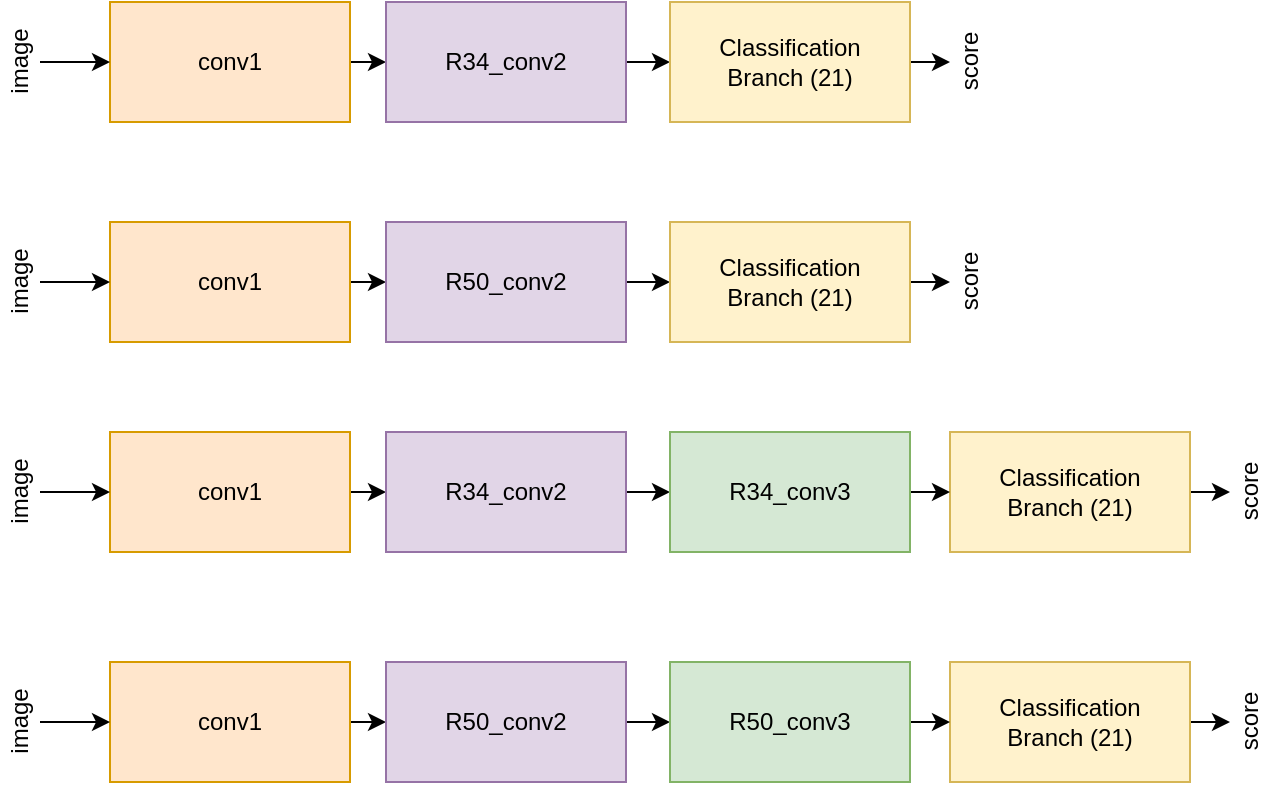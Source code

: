 <mxfile version="18.1.1" type="device"><diagram id="T6G_AJsC7ofdgZiTMQge" name="Page-1"><mxGraphModel dx="1778" dy="784" grid="1" gridSize="10" guides="1" tooltips="1" connect="1" arrows="1" fold="1" page="1" pageScale="1" pageWidth="827" pageHeight="1169" math="0" shadow="0"><root><mxCell id="0"/><mxCell id="1" parent="0"/><mxCell id="jGR_dJrfLnVvgy1PlHxm-5" style="edgeStyle=orthogonalEdgeStyle;rounded=0;orthogonalLoop=1;jettySize=auto;html=1;exitX=1;exitY=0.5;exitDx=0;exitDy=0;entryX=0;entryY=0.5;entryDx=0;entryDy=0;" parent="1" source="jGR_dJrfLnVvgy1PlHxm-1" target="jGR_dJrfLnVvgy1PlHxm-2" edge="1"><mxGeometry relative="1" as="geometry"/></mxCell><mxCell id="jGR_dJrfLnVvgy1PlHxm-1" value="conv1" style="rounded=0;whiteSpace=wrap;html=1;fillColor=#ffe6cc;strokeColor=#d79b00;" parent="1" vertex="1"><mxGeometry x="90" y="370" width="120" height="60" as="geometry"/></mxCell><mxCell id="jGR_dJrfLnVvgy1PlHxm-6" style="edgeStyle=orthogonalEdgeStyle;rounded=0;orthogonalLoop=1;jettySize=auto;html=1;exitX=1;exitY=0.5;exitDx=0;exitDy=0;entryX=0;entryY=0.5;entryDx=0;entryDy=0;" parent="1" source="jGR_dJrfLnVvgy1PlHxm-2" edge="1"><mxGeometry relative="1" as="geometry"><mxPoint x="370" y="400" as="targetPoint"/></mxGeometry></mxCell><mxCell id="jGR_dJrfLnVvgy1PlHxm-2" value="R34_conv2" style="rounded=0;whiteSpace=wrap;html=1;fillColor=#e1d5e7;strokeColor=#9673a6;" parent="1" vertex="1"><mxGeometry x="228" y="370" width="120" height="60" as="geometry"/></mxCell><mxCell id="jGR_dJrfLnVvgy1PlHxm-13" style="edgeStyle=orthogonalEdgeStyle;rounded=0;orthogonalLoop=1;jettySize=auto;html=1;entryX=0;entryY=0.5;entryDx=0;entryDy=0;" parent="1" source="jGR_dJrfLnVvgy1PlHxm-12" target="jGR_dJrfLnVvgy1PlHxm-1" edge="1"><mxGeometry relative="1" as="geometry"/></mxCell><mxCell id="jGR_dJrfLnVvgy1PlHxm-12" value="image" style="text;html=1;align=center;verticalAlign=middle;resizable=0;points=[];autosize=1;strokeColor=none;fillColor=none;rotation=-90;" parent="1" vertex="1"><mxGeometry x="20" y="390" width="50" height="20" as="geometry"/></mxCell><mxCell id="jGR_dJrfLnVvgy1PlHxm-31" style="edgeStyle=orthogonalEdgeStyle;curved=1;rounded=0;orthogonalLoop=1;jettySize=auto;html=1;exitX=0.5;exitY=1;exitDx=0;exitDy=0;entryX=0.5;entryY=0;entryDx=0;entryDy=0;endArrow=classic;endFill=1;" parent="1" edge="1"><mxGeometry relative="1" as="geometry"><mxPoint x="690" y="400" as="sourcePoint"/></mxGeometry></mxCell><mxCell id="jGR_dJrfLnVvgy1PlHxm-34" style="edgeStyle=orthogonalEdgeStyle;curved=1;rounded=0;orthogonalLoop=1;jettySize=auto;html=1;exitX=0.5;exitY=1;exitDx=0;exitDy=0;entryX=0.5;entryY=0;entryDx=0;entryDy=0;endArrow=classic;endFill=1;" parent="1" edge="1"><mxGeometry relative="1" as="geometry"><mxPoint x="810" y="400" as="sourcePoint"/></mxGeometry></mxCell><mxCell id="jGR_dJrfLnVvgy1PlHxm-35" style="edgeStyle=orthogonalEdgeStyle;curved=1;rounded=0;orthogonalLoop=1;jettySize=auto;html=1;exitX=0.5;exitY=1;exitDx=0;exitDy=0;entryX=0.5;entryY=0;entryDx=0;entryDy=0;endArrow=classic;endFill=1;" parent="1" edge="1"><mxGeometry relative="1" as="geometry"><mxPoint x="850" y="400" as="sourcePoint"/></mxGeometry></mxCell><mxCell id="jGR_dJrfLnVvgy1PlHxm-36" style="edgeStyle=orthogonalEdgeStyle;curved=1;rounded=0;orthogonalLoop=1;jettySize=auto;html=1;exitX=0.5;exitY=1;exitDx=0;exitDy=0;entryX=0.5;entryY=0;entryDx=0;entryDy=0;endArrow=classic;endFill=1;" parent="1" edge="1"><mxGeometry relative="1" as="geometry"><mxPoint x="890" y="400" as="sourcePoint"/></mxGeometry></mxCell><mxCell id="jGR_dJrfLnVvgy1PlHxm-37" style="edgeStyle=orthogonalEdgeStyle;curved=1;rounded=0;orthogonalLoop=1;jettySize=auto;html=1;exitX=0.5;exitY=1;exitDx=0;exitDy=0;entryX=0.5;entryY=0;entryDx=0;entryDy=0;endArrow=classic;endFill=1;" parent="1" edge="1"><mxGeometry relative="1" as="geometry"><mxPoint x="930" y="400" as="sourcePoint"/></mxGeometry></mxCell><mxCell id="6ExmRbZPICdjHKtpGYPM-5" style="edgeStyle=orthogonalEdgeStyle;rounded=0;orthogonalLoop=1;jettySize=auto;html=1;exitX=1;exitY=0.5;exitDx=0;exitDy=0;entryX=0.5;entryY=0;entryDx=0;entryDy=0;entryPerimeter=0;" parent="1" source="6ExmRbZPICdjHKtpGYPM-1" target="6ExmRbZPICdjHKtpGYPM-2" edge="1"><mxGeometry relative="1" as="geometry"/></mxCell><mxCell id="6ExmRbZPICdjHKtpGYPM-1" value="Classification&lt;br&gt;Branch (21)" style="rounded=0;whiteSpace=wrap;html=1;fillColor=#fff2cc;strokeColor=#d6b656;" parent="1" vertex="1"><mxGeometry x="370" y="370" width="120" height="60" as="geometry"/></mxCell><mxCell id="6ExmRbZPICdjHKtpGYPM-2" value="score" style="text;html=1;align=center;verticalAlign=middle;resizable=0;points=[];autosize=1;strokeColor=none;fillColor=none;rotation=-90;" parent="1" vertex="1"><mxGeometry x="500" y="390" width="40" height="20" as="geometry"/></mxCell><mxCell id="6ExmRbZPICdjHKtpGYPM-6" style="edgeStyle=orthogonalEdgeStyle;rounded=0;orthogonalLoop=1;jettySize=auto;html=1;exitX=1;exitY=0.5;exitDx=0;exitDy=0;entryX=0;entryY=0.5;entryDx=0;entryDy=0;" parent="1" source="6ExmRbZPICdjHKtpGYPM-7" target="6ExmRbZPICdjHKtpGYPM-9" edge="1"><mxGeometry relative="1" as="geometry"/></mxCell><mxCell id="6ExmRbZPICdjHKtpGYPM-7" value="conv1" style="rounded=0;whiteSpace=wrap;html=1;fillColor=#ffe6cc;strokeColor=#d79b00;" parent="1" vertex="1"><mxGeometry x="90" y="480" width="120" height="60" as="geometry"/></mxCell><mxCell id="6ExmRbZPICdjHKtpGYPM-8" style="edgeStyle=orthogonalEdgeStyle;rounded=0;orthogonalLoop=1;jettySize=auto;html=1;exitX=1;exitY=0.5;exitDx=0;exitDy=0;entryX=0;entryY=0.5;entryDx=0;entryDy=0;" parent="1" source="6ExmRbZPICdjHKtpGYPM-9" edge="1"><mxGeometry relative="1" as="geometry"><mxPoint x="370" y="510" as="targetPoint"/></mxGeometry></mxCell><mxCell id="6ExmRbZPICdjHKtpGYPM-9" value="R50_conv2" style="rounded=0;whiteSpace=wrap;html=1;fillColor=#e1d5e7;strokeColor=#9673a6;" parent="1" vertex="1"><mxGeometry x="228" y="480" width="120" height="60" as="geometry"/></mxCell><mxCell id="6ExmRbZPICdjHKtpGYPM-10" style="edgeStyle=orthogonalEdgeStyle;rounded=0;orthogonalLoop=1;jettySize=auto;html=1;entryX=0;entryY=0.5;entryDx=0;entryDy=0;" parent="1" source="6ExmRbZPICdjHKtpGYPM-11" target="6ExmRbZPICdjHKtpGYPM-7" edge="1"><mxGeometry relative="1" as="geometry"/></mxCell><mxCell id="6ExmRbZPICdjHKtpGYPM-11" value="image" style="text;html=1;align=center;verticalAlign=middle;resizable=0;points=[];autosize=1;strokeColor=none;fillColor=none;rotation=-90;" parent="1" vertex="1"><mxGeometry x="20" y="500" width="50" height="20" as="geometry"/></mxCell><mxCell id="6ExmRbZPICdjHKtpGYPM-12" style="edgeStyle=orthogonalEdgeStyle;rounded=0;orthogonalLoop=1;jettySize=auto;html=1;exitX=1;exitY=0.5;exitDx=0;exitDy=0;entryX=0.5;entryY=0;entryDx=0;entryDy=0;entryPerimeter=0;" parent="1" source="6ExmRbZPICdjHKtpGYPM-13" target="6ExmRbZPICdjHKtpGYPM-14" edge="1"><mxGeometry relative="1" as="geometry"/></mxCell><mxCell id="6ExmRbZPICdjHKtpGYPM-13" value="Classification&lt;br&gt;Branch (21)" style="rounded=0;whiteSpace=wrap;html=1;fillColor=#fff2cc;strokeColor=#d6b656;" parent="1" vertex="1"><mxGeometry x="370" y="480" width="120" height="60" as="geometry"/></mxCell><mxCell id="6ExmRbZPICdjHKtpGYPM-14" value="score" style="text;html=1;align=center;verticalAlign=middle;resizable=0;points=[];autosize=1;strokeColor=none;fillColor=none;rotation=-90;" parent="1" vertex="1"><mxGeometry x="500" y="500" width="40" height="20" as="geometry"/></mxCell><mxCell id="6ExmRbZPICdjHKtpGYPM-15" style="edgeStyle=orthogonalEdgeStyle;rounded=0;orthogonalLoop=1;jettySize=auto;html=1;exitX=1;exitY=0.5;exitDx=0;exitDy=0;entryX=0;entryY=0.5;entryDx=0;entryDy=0;" parent="1" source="6ExmRbZPICdjHKtpGYPM-16" target="6ExmRbZPICdjHKtpGYPM-18" edge="1"><mxGeometry relative="1" as="geometry"/></mxCell><mxCell id="6ExmRbZPICdjHKtpGYPM-16" value="conv1" style="rounded=0;whiteSpace=wrap;html=1;fillColor=#ffe6cc;strokeColor=#d79b00;" parent="1" vertex="1"><mxGeometry x="90" y="585" width="120" height="60" as="geometry"/></mxCell><mxCell id="6ExmRbZPICdjHKtpGYPM-17" style="edgeStyle=orthogonalEdgeStyle;rounded=0;orthogonalLoop=1;jettySize=auto;html=1;exitX=1;exitY=0.5;exitDx=0;exitDy=0;entryX=0;entryY=0.5;entryDx=0;entryDy=0;" parent="1" source="6ExmRbZPICdjHKtpGYPM-18" edge="1"><mxGeometry relative="1" as="geometry"><mxPoint x="370" y="615" as="targetPoint"/></mxGeometry></mxCell><mxCell id="6ExmRbZPICdjHKtpGYPM-18" value="R34_conv2" style="rounded=0;whiteSpace=wrap;html=1;fillColor=#e1d5e7;strokeColor=#9673a6;" parent="1" vertex="1"><mxGeometry x="228" y="585" width="120" height="60" as="geometry"/></mxCell><mxCell id="6ExmRbZPICdjHKtpGYPM-19" style="edgeStyle=orthogonalEdgeStyle;rounded=0;orthogonalLoop=1;jettySize=auto;html=1;entryX=0;entryY=0.5;entryDx=0;entryDy=0;" parent="1" source="6ExmRbZPICdjHKtpGYPM-20" target="6ExmRbZPICdjHKtpGYPM-16" edge="1"><mxGeometry relative="1" as="geometry"/></mxCell><mxCell id="6ExmRbZPICdjHKtpGYPM-20" value="image" style="text;html=1;align=center;verticalAlign=middle;resizable=0;points=[];autosize=1;strokeColor=none;fillColor=none;rotation=-90;" parent="1" vertex="1"><mxGeometry x="20" y="605" width="50" height="20" as="geometry"/></mxCell><mxCell id="6ExmRbZPICdjHKtpGYPM-21" style="edgeStyle=orthogonalEdgeStyle;rounded=0;orthogonalLoop=1;jettySize=auto;html=1;exitX=1;exitY=0.5;exitDx=0;exitDy=0;entryX=0.5;entryY=0;entryDx=0;entryDy=0;entryPerimeter=0;" parent="1" source="6ExmRbZPICdjHKtpGYPM-22" target="6ExmRbZPICdjHKtpGYPM-23" edge="1"><mxGeometry relative="1" as="geometry"/></mxCell><mxCell id="6ExmRbZPICdjHKtpGYPM-22" value="Classification&lt;br&gt;Branch (21)" style="rounded=0;whiteSpace=wrap;html=1;fillColor=#fff2cc;strokeColor=#d6b656;" parent="1" vertex="1"><mxGeometry x="510" y="585" width="120" height="60" as="geometry"/></mxCell><mxCell id="6ExmRbZPICdjHKtpGYPM-23" value="score" style="text;html=1;align=center;verticalAlign=middle;resizable=0;points=[];autosize=1;strokeColor=none;fillColor=none;rotation=-90;" parent="1" vertex="1"><mxGeometry x="640" y="605" width="40" height="20" as="geometry"/></mxCell><mxCell id="6ExmRbZPICdjHKtpGYPM-25" style="edgeStyle=orthogonalEdgeStyle;rounded=0;orthogonalLoop=1;jettySize=auto;html=1;exitX=1;exitY=0.5;exitDx=0;exitDy=0;entryX=0;entryY=0.5;entryDx=0;entryDy=0;" parent="1" source="6ExmRbZPICdjHKtpGYPM-24" target="6ExmRbZPICdjHKtpGYPM-22" edge="1"><mxGeometry relative="1" as="geometry"/></mxCell><mxCell id="6ExmRbZPICdjHKtpGYPM-24" value="R34_conv3" style="rounded=0;whiteSpace=wrap;html=1;fillColor=#d5e8d4;strokeColor=#82b366;" parent="1" vertex="1"><mxGeometry x="370" y="585" width="120" height="60" as="geometry"/></mxCell><mxCell id="6ExmRbZPICdjHKtpGYPM-26" style="edgeStyle=orthogonalEdgeStyle;rounded=0;orthogonalLoop=1;jettySize=auto;html=1;exitX=1;exitY=0.5;exitDx=0;exitDy=0;entryX=0;entryY=0.5;entryDx=0;entryDy=0;" parent="1" source="6ExmRbZPICdjHKtpGYPM-27" target="6ExmRbZPICdjHKtpGYPM-29" edge="1"><mxGeometry relative="1" as="geometry"/></mxCell><mxCell id="6ExmRbZPICdjHKtpGYPM-27" value="conv1" style="rounded=0;whiteSpace=wrap;html=1;fillColor=#ffe6cc;strokeColor=#d79b00;" parent="1" vertex="1"><mxGeometry x="90" y="700" width="120" height="60" as="geometry"/></mxCell><mxCell id="6ExmRbZPICdjHKtpGYPM-28" style="edgeStyle=orthogonalEdgeStyle;rounded=0;orthogonalLoop=1;jettySize=auto;html=1;exitX=1;exitY=0.5;exitDx=0;exitDy=0;entryX=0;entryY=0.5;entryDx=0;entryDy=0;" parent="1" source="6ExmRbZPICdjHKtpGYPM-29" edge="1"><mxGeometry relative="1" as="geometry"><mxPoint x="370" y="730" as="targetPoint"/></mxGeometry></mxCell><mxCell id="6ExmRbZPICdjHKtpGYPM-29" value="R50_conv2" style="rounded=0;whiteSpace=wrap;html=1;fillColor=#e1d5e7;strokeColor=#9673a6;" parent="1" vertex="1"><mxGeometry x="228" y="700" width="120" height="60" as="geometry"/></mxCell><mxCell id="6ExmRbZPICdjHKtpGYPM-30" style="edgeStyle=orthogonalEdgeStyle;rounded=0;orthogonalLoop=1;jettySize=auto;html=1;entryX=0;entryY=0.5;entryDx=0;entryDy=0;" parent="1" source="6ExmRbZPICdjHKtpGYPM-31" target="6ExmRbZPICdjHKtpGYPM-27" edge="1"><mxGeometry relative="1" as="geometry"/></mxCell><mxCell id="6ExmRbZPICdjHKtpGYPM-31" value="image" style="text;html=1;align=center;verticalAlign=middle;resizable=0;points=[];autosize=1;strokeColor=none;fillColor=none;rotation=-90;" parent="1" vertex="1"><mxGeometry x="20" y="720" width="50" height="20" as="geometry"/></mxCell><mxCell id="6ExmRbZPICdjHKtpGYPM-32" style="edgeStyle=orthogonalEdgeStyle;rounded=0;orthogonalLoop=1;jettySize=auto;html=1;exitX=1;exitY=0.5;exitDx=0;exitDy=0;entryX=0.5;entryY=0;entryDx=0;entryDy=0;entryPerimeter=0;" parent="1" source="6ExmRbZPICdjHKtpGYPM-33" target="6ExmRbZPICdjHKtpGYPM-34" edge="1"><mxGeometry relative="1" as="geometry"/></mxCell><mxCell id="6ExmRbZPICdjHKtpGYPM-33" value="Classification&lt;br&gt;Branch (21)" style="rounded=0;whiteSpace=wrap;html=1;fillColor=#fff2cc;strokeColor=#d6b656;" parent="1" vertex="1"><mxGeometry x="510" y="700" width="120" height="60" as="geometry"/></mxCell><mxCell id="6ExmRbZPICdjHKtpGYPM-34" value="score" style="text;html=1;align=center;verticalAlign=middle;resizable=0;points=[];autosize=1;strokeColor=none;fillColor=none;rotation=-90;" parent="1" vertex="1"><mxGeometry x="640" y="720" width="40" height="20" as="geometry"/></mxCell><mxCell id="6ExmRbZPICdjHKtpGYPM-35" style="edgeStyle=orthogonalEdgeStyle;rounded=0;orthogonalLoop=1;jettySize=auto;html=1;exitX=1;exitY=0.5;exitDx=0;exitDy=0;entryX=0;entryY=0.5;entryDx=0;entryDy=0;" parent="1" source="6ExmRbZPICdjHKtpGYPM-36" target="6ExmRbZPICdjHKtpGYPM-33" edge="1"><mxGeometry relative="1" as="geometry"/></mxCell><mxCell id="6ExmRbZPICdjHKtpGYPM-36" value="R50_conv3" style="rounded=0;whiteSpace=wrap;html=1;fillColor=#d5e8d4;strokeColor=#82b366;" parent="1" vertex="1"><mxGeometry x="370" y="700" width="120" height="60" as="geometry"/></mxCell></root></mxGraphModel></diagram></mxfile>